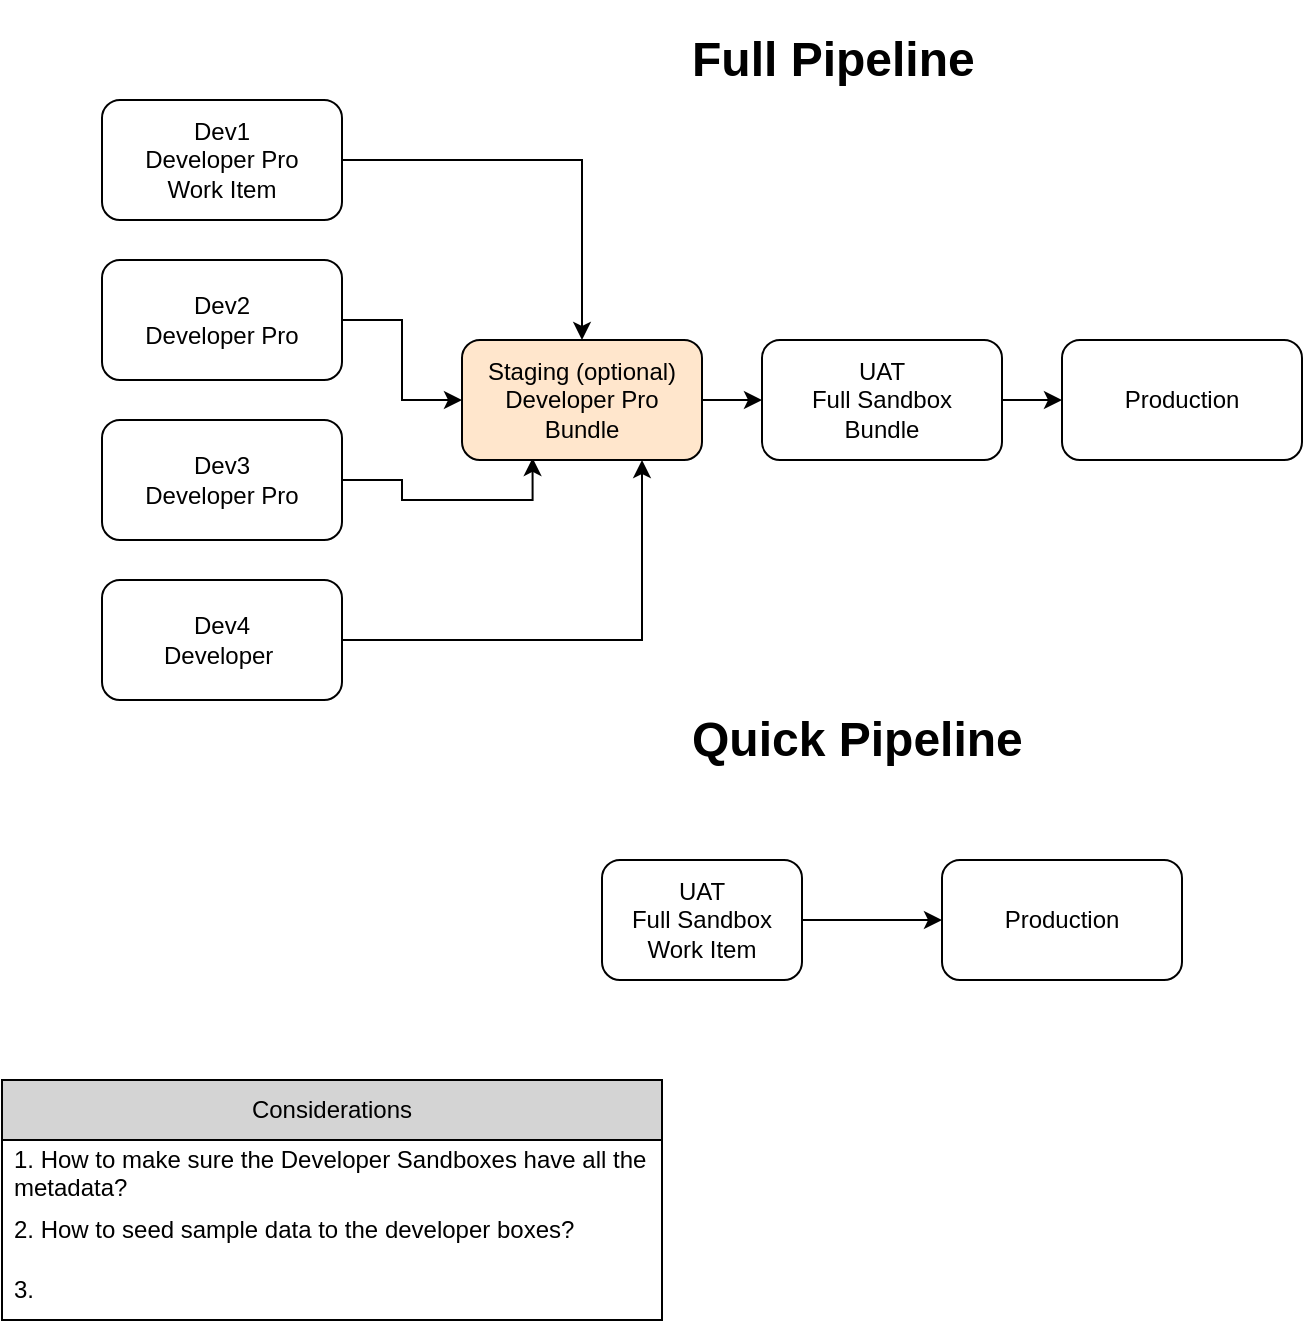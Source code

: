 <mxfile version="21.2.1" type="github">
  <diagram name="Page-1" id="c7558073-3199-34d8-9f00-42111426c3f3">
    <mxGraphModel dx="1434" dy="707" grid="1" gridSize="10" guides="1" tooltips="1" connect="1" arrows="1" fold="1" page="1" pageScale="1" pageWidth="826" pageHeight="1169" background="none" math="0" shadow="0">
      <root>
        <mxCell id="0" />
        <mxCell id="1" parent="0" />
        <mxCell id="q9RcElau2b4ymmq7PIII-96" value="Production" style="rounded=1;whiteSpace=wrap;html=1;" parent="1" vertex="1">
          <mxGeometry x="580" y="170" width="120" height="60" as="geometry" />
        </mxCell>
        <mxCell id="q9RcElau2b4ymmq7PIII-110" style="edgeStyle=orthogonalEdgeStyle;rounded=0;orthogonalLoop=1;jettySize=auto;html=1;entryX=0;entryY=0.5;entryDx=0;entryDy=0;" parent="1" source="q9RcElau2b4ymmq7PIII-97" target="q9RcElau2b4ymmq7PIII-96" edge="1">
          <mxGeometry relative="1" as="geometry" />
        </mxCell>
        <mxCell id="q9RcElau2b4ymmq7PIII-97" value="UAT&lt;br&gt;Full Sandbox&lt;br&gt;Bundle" style="rounded=1;whiteSpace=wrap;html=1;" parent="1" vertex="1">
          <mxGeometry x="430" y="170" width="120" height="60" as="geometry" />
        </mxCell>
        <mxCell id="q9RcElau2b4ymmq7PIII-107" style="edgeStyle=orthogonalEdgeStyle;rounded=0;orthogonalLoop=1;jettySize=auto;html=1;entryX=0.294;entryY=0.983;entryDx=0;entryDy=0;entryPerimeter=0;" parent="1" source="q9RcElau2b4ymmq7PIII-98" target="q9RcElau2b4ymmq7PIII-101" edge="1">
          <mxGeometry relative="1" as="geometry" />
        </mxCell>
        <mxCell id="q9RcElau2b4ymmq7PIII-98" value="Dev3&lt;br&gt;Developer Pro" style="rounded=1;whiteSpace=wrap;html=1;" parent="1" vertex="1">
          <mxGeometry x="100" y="210" width="120" height="60" as="geometry" />
        </mxCell>
        <mxCell id="q9RcElau2b4ymmq7PIII-105" style="edgeStyle=orthogonalEdgeStyle;rounded=0;orthogonalLoop=1;jettySize=auto;html=1;entryX=0;entryY=0.5;entryDx=0;entryDy=0;" parent="1" source="q9RcElau2b4ymmq7PIII-99" target="q9RcElau2b4ymmq7PIII-101" edge="1">
          <mxGeometry relative="1" as="geometry" />
        </mxCell>
        <mxCell id="q9RcElau2b4ymmq7PIII-99" value="Dev2&lt;br&gt;Developer Pro" style="rounded=1;whiteSpace=wrap;html=1;" parent="1" vertex="1">
          <mxGeometry x="100" y="130" width="120" height="60" as="geometry" />
        </mxCell>
        <mxCell id="q9RcElau2b4ymmq7PIII-106" style="edgeStyle=orthogonalEdgeStyle;rounded=0;orthogonalLoop=1;jettySize=auto;html=1;" parent="1" source="q9RcElau2b4ymmq7PIII-100" target="q9RcElau2b4ymmq7PIII-101" edge="1">
          <mxGeometry relative="1" as="geometry" />
        </mxCell>
        <mxCell id="q9RcElau2b4ymmq7PIII-100" value="Dev1&lt;br&gt;Developer Pro&lt;br&gt;Work Item" style="rounded=1;whiteSpace=wrap;html=1;" parent="1" vertex="1">
          <mxGeometry x="100" y="50" width="120" height="60" as="geometry" />
        </mxCell>
        <mxCell id="q9RcElau2b4ymmq7PIII-109" style="edgeStyle=orthogonalEdgeStyle;rounded=0;orthogonalLoop=1;jettySize=auto;html=1;entryX=0;entryY=0.5;entryDx=0;entryDy=0;" parent="1" source="q9RcElau2b4ymmq7PIII-101" target="q9RcElau2b4ymmq7PIII-97" edge="1">
          <mxGeometry relative="1" as="geometry" />
        </mxCell>
        <mxCell id="q9RcElau2b4ymmq7PIII-101" value="Staging (optional)&lt;br&gt;Developer Pro&lt;br&gt;Bundle" style="rounded=1;whiteSpace=wrap;html=1;fillColor=#FFE6CC;" parent="1" vertex="1">
          <mxGeometry x="280" y="170" width="120" height="60" as="geometry" />
        </mxCell>
        <mxCell id="q9RcElau2b4ymmq7PIII-108" style="edgeStyle=orthogonalEdgeStyle;rounded=0;orthogonalLoop=1;jettySize=auto;html=1;entryX=0.75;entryY=1;entryDx=0;entryDy=0;" parent="1" source="q9RcElau2b4ymmq7PIII-102" target="q9RcElau2b4ymmq7PIII-101" edge="1">
          <mxGeometry relative="1" as="geometry" />
        </mxCell>
        <mxCell id="q9RcElau2b4ymmq7PIII-102" value="Dev4&lt;br&gt;Developer&amp;nbsp;" style="rounded=1;whiteSpace=wrap;html=1;" parent="1" vertex="1">
          <mxGeometry x="100" y="290" width="120" height="60" as="geometry" />
        </mxCell>
        <mxCell id="q9RcElau2b4ymmq7PIII-111" value="Considerations" style="swimlane;fontStyle=0;childLayout=stackLayout;horizontal=1;startSize=30;horizontalStack=0;resizeParent=1;resizeParentMax=0;resizeLast=0;collapsible=1;marginBottom=0;whiteSpace=wrap;html=1;fillColor=#D4D4D4;" parent="1" vertex="1">
          <mxGeometry x="50" y="540" width="330" height="120" as="geometry" />
        </mxCell>
        <mxCell id="q9RcElau2b4ymmq7PIII-112" value="1. How to make sure the Developer Sandboxes have all the metadata?" style="text;strokeColor=none;fillColor=none;align=left;verticalAlign=middle;spacingLeft=4;spacingRight=4;overflow=hidden;points=[[0,0.5],[1,0.5]];portConstraint=eastwest;rotatable=0;whiteSpace=wrap;html=1;" parent="q9RcElau2b4ymmq7PIII-111" vertex="1">
          <mxGeometry y="30" width="330" height="30" as="geometry" />
        </mxCell>
        <mxCell id="q9RcElau2b4ymmq7PIII-113" value="2. How to seed sample data to the developer boxes?" style="text;strokeColor=none;fillColor=none;align=left;verticalAlign=middle;spacingLeft=4;spacingRight=4;overflow=hidden;points=[[0,0.5],[1,0.5]];portConstraint=eastwest;rotatable=0;whiteSpace=wrap;html=1;" parent="q9RcElau2b4ymmq7PIII-111" vertex="1">
          <mxGeometry y="60" width="330" height="30" as="geometry" />
        </mxCell>
        <mxCell id="q9RcElau2b4ymmq7PIII-114" value="3." style="text;strokeColor=none;fillColor=none;align=left;verticalAlign=middle;spacingLeft=4;spacingRight=4;overflow=hidden;points=[[0,0.5],[1,0.5]];portConstraint=eastwest;rotatable=0;whiteSpace=wrap;html=1;" parent="q9RcElau2b4ymmq7PIII-111" vertex="1">
          <mxGeometry y="90" width="330" height="30" as="geometry" />
        </mxCell>
        <mxCell id="lpJZivtzPTiq8uPtPQIb-1" value="&lt;h1&gt;Full Pipeline&lt;/h1&gt;" style="text;html=1;strokeColor=none;fillColor=none;spacing=5;spacingTop=-20;whiteSpace=wrap;overflow=hidden;rounded=0;" vertex="1" parent="1">
          <mxGeometry x="390" y="10" width="170" height="50" as="geometry" />
        </mxCell>
        <mxCell id="lpJZivtzPTiq8uPtPQIb-2" value="&lt;h1&gt;Quick Pipeline&lt;/h1&gt;" style="text;html=1;strokeColor=none;fillColor=none;spacing=5;spacingTop=-20;whiteSpace=wrap;overflow=hidden;rounded=0;" vertex="1" parent="1">
          <mxGeometry x="390" y="350" width="200" height="50" as="geometry" />
        </mxCell>
        <mxCell id="lpJZivtzPTiq8uPtPQIb-5" value="Production" style="rounded=1;whiteSpace=wrap;html=1;" vertex="1" parent="1">
          <mxGeometry x="520" y="430" width="120" height="60" as="geometry" />
        </mxCell>
        <mxCell id="lpJZivtzPTiq8uPtPQIb-7" style="edgeStyle=orthogonalEdgeStyle;rounded=0;orthogonalLoop=1;jettySize=auto;html=1;entryX=0;entryY=0.5;entryDx=0;entryDy=0;" edge="1" parent="1" source="lpJZivtzPTiq8uPtPQIb-6" target="lpJZivtzPTiq8uPtPQIb-5">
          <mxGeometry relative="1" as="geometry" />
        </mxCell>
        <mxCell id="lpJZivtzPTiq8uPtPQIb-6" value="UAT&lt;br&gt;Full Sandbox&lt;br&gt;Work Item" style="rounded=1;whiteSpace=wrap;html=1;" vertex="1" parent="1">
          <mxGeometry x="350" y="430" width="100" height="60" as="geometry" />
        </mxCell>
      </root>
    </mxGraphModel>
  </diagram>
</mxfile>
